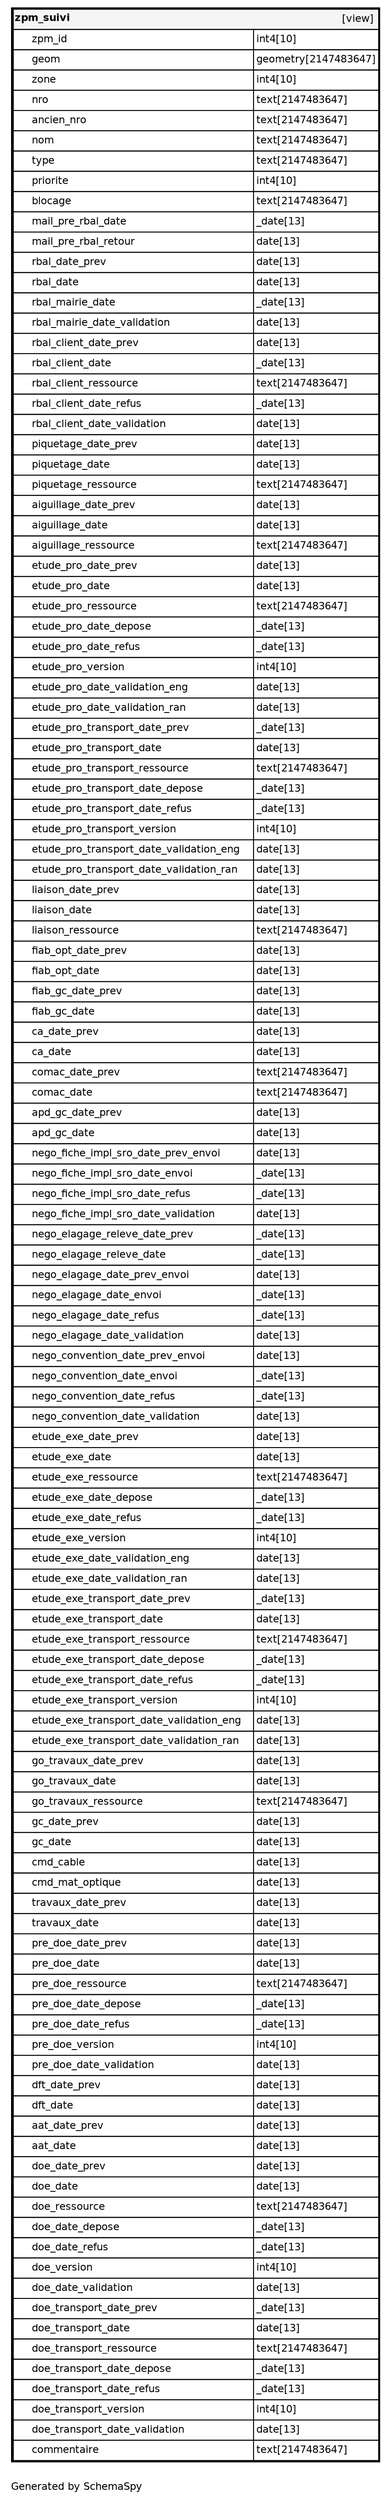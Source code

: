 digraph "oneDegreeRelationshipsDiagram" {
  graph [    rankdir="RL"    bgcolor="#ffffff"    label="\nGenerated by SchemaSpy"    labeljust="l"    nodesep="0.18"    ranksep="0.46"    fontname="Helvetica"    fontsize="11"    ration="compress"  ];  node [    fontname="Helvetica"    fontsize="11"    shape="plaintext"  ];  edge [    arrowsize="0.8"  ];
  "zpm_suivi" [
   label=<
    <TABLE BORDER="2" CELLBORDER="1" CELLSPACING="0" BGCOLOR="#ffffff">
      <TR><TD COLSPAN="4"  BGCOLOR="#f5f5f5"><TABLE BORDER="0" CELLSPACING="0"><TR><TD ALIGN="LEFT" FIXEDSIZE="TRUE" WIDTH="58" HEIGHT="16"><B>zpm_suivi</B></TD><TD ALIGN="RIGHT">[view]</TD></TR></TABLE></TD></TR>
      <TR><TD PORT="zpm_id" COLSPAN="2" ALIGN="LEFT"><TABLE BORDER="0" CELLSPACING="0" ALIGN="LEFT"><TR ALIGN="LEFT"><TD ALIGN="LEFT" FIXEDSIZE="TRUE" WIDTH="15" HEIGHT="16"></TD><TD ALIGN="LEFT" FIXEDSIZE="TRUE" WIDTH="240" HEIGHT="16">zpm_id</TD></TR></TABLE></TD><TD PORT="zpm_id.type" ALIGN="LEFT">int4[10]</TD></TR>
      <TR><TD PORT="geom" COLSPAN="2" ALIGN="LEFT"><TABLE BORDER="0" CELLSPACING="0" ALIGN="LEFT"><TR ALIGN="LEFT"><TD ALIGN="LEFT" FIXEDSIZE="TRUE" WIDTH="15" HEIGHT="16"></TD><TD ALIGN="LEFT" FIXEDSIZE="TRUE" WIDTH="240" HEIGHT="16">geom</TD></TR></TABLE></TD><TD PORT="geom.type" ALIGN="LEFT">geometry[2147483647]</TD></TR>
      <TR><TD PORT="zone" COLSPAN="2" ALIGN="LEFT"><TABLE BORDER="0" CELLSPACING="0" ALIGN="LEFT"><TR ALIGN="LEFT"><TD ALIGN="LEFT" FIXEDSIZE="TRUE" WIDTH="15" HEIGHT="16"></TD><TD ALIGN="LEFT" FIXEDSIZE="TRUE" WIDTH="240" HEIGHT="16">zone</TD></TR></TABLE></TD><TD PORT="zone.type" ALIGN="LEFT">int4[10]</TD></TR>
      <TR><TD PORT="nro" COLSPAN="2" ALIGN="LEFT"><TABLE BORDER="0" CELLSPACING="0" ALIGN="LEFT"><TR ALIGN="LEFT"><TD ALIGN="LEFT" FIXEDSIZE="TRUE" WIDTH="15" HEIGHT="16"></TD><TD ALIGN="LEFT" FIXEDSIZE="TRUE" WIDTH="240" HEIGHT="16">nro</TD></TR></TABLE></TD><TD PORT="nro.type" ALIGN="LEFT">text[2147483647]</TD></TR>
      <TR><TD PORT="ancien_nro" COLSPAN="2" ALIGN="LEFT"><TABLE BORDER="0" CELLSPACING="0" ALIGN="LEFT"><TR ALIGN="LEFT"><TD ALIGN="LEFT" FIXEDSIZE="TRUE" WIDTH="15" HEIGHT="16"></TD><TD ALIGN="LEFT" FIXEDSIZE="TRUE" WIDTH="240" HEIGHT="16">ancien_nro</TD></TR></TABLE></TD><TD PORT="ancien_nro.type" ALIGN="LEFT">text[2147483647]</TD></TR>
      <TR><TD PORT="nom" COLSPAN="2" ALIGN="LEFT"><TABLE BORDER="0" CELLSPACING="0" ALIGN="LEFT"><TR ALIGN="LEFT"><TD ALIGN="LEFT" FIXEDSIZE="TRUE" WIDTH="15" HEIGHT="16"></TD><TD ALIGN="LEFT" FIXEDSIZE="TRUE" WIDTH="240" HEIGHT="16">nom</TD></TR></TABLE></TD><TD PORT="nom.type" ALIGN="LEFT">text[2147483647]</TD></TR>
      <TR><TD PORT="type" COLSPAN="2" ALIGN="LEFT"><TABLE BORDER="0" CELLSPACING="0" ALIGN="LEFT"><TR ALIGN="LEFT"><TD ALIGN="LEFT" FIXEDSIZE="TRUE" WIDTH="15" HEIGHT="16"></TD><TD ALIGN="LEFT" FIXEDSIZE="TRUE" WIDTH="240" HEIGHT="16">type</TD></TR></TABLE></TD><TD PORT="type.type" ALIGN="LEFT">text[2147483647]</TD></TR>
      <TR><TD PORT="priorite" COLSPAN="2" ALIGN="LEFT"><TABLE BORDER="0" CELLSPACING="0" ALIGN="LEFT"><TR ALIGN="LEFT"><TD ALIGN="LEFT" FIXEDSIZE="TRUE" WIDTH="15" HEIGHT="16"></TD><TD ALIGN="LEFT" FIXEDSIZE="TRUE" WIDTH="240" HEIGHT="16">priorite</TD></TR></TABLE></TD><TD PORT="priorite.type" ALIGN="LEFT">int4[10]</TD></TR>
      <TR><TD PORT="blocage" COLSPAN="2" ALIGN="LEFT"><TABLE BORDER="0" CELLSPACING="0" ALIGN="LEFT"><TR ALIGN="LEFT"><TD ALIGN="LEFT" FIXEDSIZE="TRUE" WIDTH="15" HEIGHT="16"></TD><TD ALIGN="LEFT" FIXEDSIZE="TRUE" WIDTH="240" HEIGHT="16">blocage</TD></TR></TABLE></TD><TD PORT="blocage.type" ALIGN="LEFT">text[2147483647]</TD></TR>
      <TR><TD PORT="mail_pre_rbal_date" COLSPAN="2" ALIGN="LEFT"><TABLE BORDER="0" CELLSPACING="0" ALIGN="LEFT"><TR ALIGN="LEFT"><TD ALIGN="LEFT" FIXEDSIZE="TRUE" WIDTH="15" HEIGHT="16"></TD><TD ALIGN="LEFT" FIXEDSIZE="TRUE" WIDTH="240" HEIGHT="16">mail_pre_rbal_date</TD></TR></TABLE></TD><TD PORT="mail_pre_rbal_date.type" ALIGN="LEFT">_date[13]</TD></TR>
      <TR><TD PORT="mail_pre_rbal_retour" COLSPAN="2" ALIGN="LEFT"><TABLE BORDER="0" CELLSPACING="0" ALIGN="LEFT"><TR ALIGN="LEFT"><TD ALIGN="LEFT" FIXEDSIZE="TRUE" WIDTH="15" HEIGHT="16"></TD><TD ALIGN="LEFT" FIXEDSIZE="TRUE" WIDTH="240" HEIGHT="16">mail_pre_rbal_retour</TD></TR></TABLE></TD><TD PORT="mail_pre_rbal_retour.type" ALIGN="LEFT">date[13]</TD></TR>
      <TR><TD PORT="rbal_date_prev" COLSPAN="2" ALIGN="LEFT"><TABLE BORDER="0" CELLSPACING="0" ALIGN="LEFT"><TR ALIGN="LEFT"><TD ALIGN="LEFT" FIXEDSIZE="TRUE" WIDTH="15" HEIGHT="16"></TD><TD ALIGN="LEFT" FIXEDSIZE="TRUE" WIDTH="240" HEIGHT="16">rbal_date_prev</TD></TR></TABLE></TD><TD PORT="rbal_date_prev.type" ALIGN="LEFT">date[13]</TD></TR>
      <TR><TD PORT="rbal_date" COLSPAN="2" ALIGN="LEFT"><TABLE BORDER="0" CELLSPACING="0" ALIGN="LEFT"><TR ALIGN="LEFT"><TD ALIGN="LEFT" FIXEDSIZE="TRUE" WIDTH="15" HEIGHT="16"></TD><TD ALIGN="LEFT" FIXEDSIZE="TRUE" WIDTH="240" HEIGHT="16">rbal_date</TD></TR></TABLE></TD><TD PORT="rbal_date.type" ALIGN="LEFT">date[13]</TD></TR>
      <TR><TD PORT="rbal_mairie_date" COLSPAN="2" ALIGN="LEFT"><TABLE BORDER="0" CELLSPACING="0" ALIGN="LEFT"><TR ALIGN="LEFT"><TD ALIGN="LEFT" FIXEDSIZE="TRUE" WIDTH="15" HEIGHT="16"></TD><TD ALIGN="LEFT" FIXEDSIZE="TRUE" WIDTH="240" HEIGHT="16">rbal_mairie_date</TD></TR></TABLE></TD><TD PORT="rbal_mairie_date.type" ALIGN="LEFT">_date[13]</TD></TR>
      <TR><TD PORT="rbal_mairie_date_validation" COLSPAN="2" ALIGN="LEFT"><TABLE BORDER="0" CELLSPACING="0" ALIGN="LEFT"><TR ALIGN="LEFT"><TD ALIGN="LEFT" FIXEDSIZE="TRUE" WIDTH="15" HEIGHT="16"></TD><TD ALIGN="LEFT" FIXEDSIZE="TRUE" WIDTH="240" HEIGHT="16">rbal_mairie_date_validation</TD></TR></TABLE></TD><TD PORT="rbal_mairie_date_validation.type" ALIGN="LEFT">date[13]</TD></TR>
      <TR><TD PORT="rbal_client_date_prev" COLSPAN="2" ALIGN="LEFT"><TABLE BORDER="0" CELLSPACING="0" ALIGN="LEFT"><TR ALIGN="LEFT"><TD ALIGN="LEFT" FIXEDSIZE="TRUE" WIDTH="15" HEIGHT="16"></TD><TD ALIGN="LEFT" FIXEDSIZE="TRUE" WIDTH="240" HEIGHT="16">rbal_client_date_prev</TD></TR></TABLE></TD><TD PORT="rbal_client_date_prev.type" ALIGN="LEFT">date[13]</TD></TR>
      <TR><TD PORT="rbal_client_date" COLSPAN="2" ALIGN="LEFT"><TABLE BORDER="0" CELLSPACING="0" ALIGN="LEFT"><TR ALIGN="LEFT"><TD ALIGN="LEFT" FIXEDSIZE="TRUE" WIDTH="15" HEIGHT="16"></TD><TD ALIGN="LEFT" FIXEDSIZE="TRUE" WIDTH="240" HEIGHT="16">rbal_client_date</TD></TR></TABLE></TD><TD PORT="rbal_client_date.type" ALIGN="LEFT">_date[13]</TD></TR>
      <TR><TD PORT="rbal_client_ressource" COLSPAN="2" ALIGN="LEFT"><TABLE BORDER="0" CELLSPACING="0" ALIGN="LEFT"><TR ALIGN="LEFT"><TD ALIGN="LEFT" FIXEDSIZE="TRUE" WIDTH="15" HEIGHT="16"></TD><TD ALIGN="LEFT" FIXEDSIZE="TRUE" WIDTH="240" HEIGHT="16">rbal_client_ressource</TD></TR></TABLE></TD><TD PORT="rbal_client_ressource.type" ALIGN="LEFT">text[2147483647]</TD></TR>
      <TR><TD PORT="rbal_client_date_refus" COLSPAN="2" ALIGN="LEFT"><TABLE BORDER="0" CELLSPACING="0" ALIGN="LEFT"><TR ALIGN="LEFT"><TD ALIGN="LEFT" FIXEDSIZE="TRUE" WIDTH="15" HEIGHT="16"></TD><TD ALIGN="LEFT" FIXEDSIZE="TRUE" WIDTH="240" HEIGHT="16">rbal_client_date_refus</TD></TR></TABLE></TD><TD PORT="rbal_client_date_refus.type" ALIGN="LEFT">_date[13]</TD></TR>
      <TR><TD PORT="rbal_client_date_validation" COLSPAN="2" ALIGN="LEFT"><TABLE BORDER="0" CELLSPACING="0" ALIGN="LEFT"><TR ALIGN="LEFT"><TD ALIGN="LEFT" FIXEDSIZE="TRUE" WIDTH="15" HEIGHT="16"></TD><TD ALIGN="LEFT" FIXEDSIZE="TRUE" WIDTH="240" HEIGHT="16">rbal_client_date_validation</TD></TR></TABLE></TD><TD PORT="rbal_client_date_validation.type" ALIGN="LEFT">date[13]</TD></TR>
      <TR><TD PORT="piquetage_date_prev" COLSPAN="2" ALIGN="LEFT"><TABLE BORDER="0" CELLSPACING="0" ALIGN="LEFT"><TR ALIGN="LEFT"><TD ALIGN="LEFT" FIXEDSIZE="TRUE" WIDTH="15" HEIGHT="16"></TD><TD ALIGN="LEFT" FIXEDSIZE="TRUE" WIDTH="240" HEIGHT="16">piquetage_date_prev</TD></TR></TABLE></TD><TD PORT="piquetage_date_prev.type" ALIGN="LEFT">date[13]</TD></TR>
      <TR><TD PORT="piquetage_date" COLSPAN="2" ALIGN="LEFT"><TABLE BORDER="0" CELLSPACING="0" ALIGN="LEFT"><TR ALIGN="LEFT"><TD ALIGN="LEFT" FIXEDSIZE="TRUE" WIDTH="15" HEIGHT="16"></TD><TD ALIGN="LEFT" FIXEDSIZE="TRUE" WIDTH="240" HEIGHT="16">piquetage_date</TD></TR></TABLE></TD><TD PORT="piquetage_date.type" ALIGN="LEFT">date[13]</TD></TR>
      <TR><TD PORT="piquetage_ressource" COLSPAN="2" ALIGN="LEFT"><TABLE BORDER="0" CELLSPACING="0" ALIGN="LEFT"><TR ALIGN="LEFT"><TD ALIGN="LEFT" FIXEDSIZE="TRUE" WIDTH="15" HEIGHT="16"></TD><TD ALIGN="LEFT" FIXEDSIZE="TRUE" WIDTH="240" HEIGHT="16">piquetage_ressource</TD></TR></TABLE></TD><TD PORT="piquetage_ressource.type" ALIGN="LEFT">text[2147483647]</TD></TR>
      <TR><TD PORT="aiguillage_date_prev" COLSPAN="2" ALIGN="LEFT"><TABLE BORDER="0" CELLSPACING="0" ALIGN="LEFT"><TR ALIGN="LEFT"><TD ALIGN="LEFT" FIXEDSIZE="TRUE" WIDTH="15" HEIGHT="16"></TD><TD ALIGN="LEFT" FIXEDSIZE="TRUE" WIDTH="240" HEIGHT="16">aiguillage_date_prev</TD></TR></TABLE></TD><TD PORT="aiguillage_date_prev.type" ALIGN="LEFT">date[13]</TD></TR>
      <TR><TD PORT="aiguillage_date" COLSPAN="2" ALIGN="LEFT"><TABLE BORDER="0" CELLSPACING="0" ALIGN="LEFT"><TR ALIGN="LEFT"><TD ALIGN="LEFT" FIXEDSIZE="TRUE" WIDTH="15" HEIGHT="16"></TD><TD ALIGN="LEFT" FIXEDSIZE="TRUE" WIDTH="240" HEIGHT="16">aiguillage_date</TD></TR></TABLE></TD><TD PORT="aiguillage_date.type" ALIGN="LEFT">date[13]</TD></TR>
      <TR><TD PORT="aiguillage_ressource" COLSPAN="2" ALIGN="LEFT"><TABLE BORDER="0" CELLSPACING="0" ALIGN="LEFT"><TR ALIGN="LEFT"><TD ALIGN="LEFT" FIXEDSIZE="TRUE" WIDTH="15" HEIGHT="16"></TD><TD ALIGN="LEFT" FIXEDSIZE="TRUE" WIDTH="240" HEIGHT="16">aiguillage_ressource</TD></TR></TABLE></TD><TD PORT="aiguillage_ressource.type" ALIGN="LEFT">text[2147483647]</TD></TR>
      <TR><TD PORT="etude_pro_date_prev" COLSPAN="2" ALIGN="LEFT"><TABLE BORDER="0" CELLSPACING="0" ALIGN="LEFT"><TR ALIGN="LEFT"><TD ALIGN="LEFT" FIXEDSIZE="TRUE" WIDTH="15" HEIGHT="16"></TD><TD ALIGN="LEFT" FIXEDSIZE="TRUE" WIDTH="240" HEIGHT="16">etude_pro_date_prev</TD></TR></TABLE></TD><TD PORT="etude_pro_date_prev.type" ALIGN="LEFT">date[13]</TD></TR>
      <TR><TD PORT="etude_pro_date" COLSPAN="2" ALIGN="LEFT"><TABLE BORDER="0" CELLSPACING="0" ALIGN="LEFT"><TR ALIGN="LEFT"><TD ALIGN="LEFT" FIXEDSIZE="TRUE" WIDTH="15" HEIGHT="16"></TD><TD ALIGN="LEFT" FIXEDSIZE="TRUE" WIDTH="240" HEIGHT="16">etude_pro_date</TD></TR></TABLE></TD><TD PORT="etude_pro_date.type" ALIGN="LEFT">date[13]</TD></TR>
      <TR><TD PORT="etude_pro_ressource" COLSPAN="2" ALIGN="LEFT"><TABLE BORDER="0" CELLSPACING="0" ALIGN="LEFT"><TR ALIGN="LEFT"><TD ALIGN="LEFT" FIXEDSIZE="TRUE" WIDTH="15" HEIGHT="16"></TD><TD ALIGN="LEFT" FIXEDSIZE="TRUE" WIDTH="240" HEIGHT="16">etude_pro_ressource</TD></TR></TABLE></TD><TD PORT="etude_pro_ressource.type" ALIGN="LEFT">text[2147483647]</TD></TR>
      <TR><TD PORT="etude_pro_date_depose" COLSPAN="2" ALIGN="LEFT"><TABLE BORDER="0" CELLSPACING="0" ALIGN="LEFT"><TR ALIGN="LEFT"><TD ALIGN="LEFT" FIXEDSIZE="TRUE" WIDTH="15" HEIGHT="16"></TD><TD ALIGN="LEFT" FIXEDSIZE="TRUE" WIDTH="240" HEIGHT="16">etude_pro_date_depose</TD></TR></TABLE></TD><TD PORT="etude_pro_date_depose.type" ALIGN="LEFT">_date[13]</TD></TR>
      <TR><TD PORT="etude_pro_date_refus" COLSPAN="2" ALIGN="LEFT"><TABLE BORDER="0" CELLSPACING="0" ALIGN="LEFT"><TR ALIGN="LEFT"><TD ALIGN="LEFT" FIXEDSIZE="TRUE" WIDTH="15" HEIGHT="16"></TD><TD ALIGN="LEFT" FIXEDSIZE="TRUE" WIDTH="240" HEIGHT="16">etude_pro_date_refus</TD></TR></TABLE></TD><TD PORT="etude_pro_date_refus.type" ALIGN="LEFT">_date[13]</TD></TR>
      <TR><TD PORT="etude_pro_version" COLSPAN="2" ALIGN="LEFT"><TABLE BORDER="0" CELLSPACING="0" ALIGN="LEFT"><TR ALIGN="LEFT"><TD ALIGN="LEFT" FIXEDSIZE="TRUE" WIDTH="15" HEIGHT="16"></TD><TD ALIGN="LEFT" FIXEDSIZE="TRUE" WIDTH="240" HEIGHT="16">etude_pro_version</TD></TR></TABLE></TD><TD PORT="etude_pro_version.type" ALIGN="LEFT">int4[10]</TD></TR>
      <TR><TD PORT="etude_pro_date_validation_eng" COLSPAN="2" ALIGN="LEFT"><TABLE BORDER="0" CELLSPACING="0" ALIGN="LEFT"><TR ALIGN="LEFT"><TD ALIGN="LEFT" FIXEDSIZE="TRUE" WIDTH="15" HEIGHT="16"></TD><TD ALIGN="LEFT" FIXEDSIZE="TRUE" WIDTH="240" HEIGHT="16">etude_pro_date_validation_eng</TD></TR></TABLE></TD><TD PORT="etude_pro_date_validation_eng.type" ALIGN="LEFT">date[13]</TD></TR>
      <TR><TD PORT="etude_pro_date_validation_ran" COLSPAN="2" ALIGN="LEFT"><TABLE BORDER="0" CELLSPACING="0" ALIGN="LEFT"><TR ALIGN="LEFT"><TD ALIGN="LEFT" FIXEDSIZE="TRUE" WIDTH="15" HEIGHT="16"></TD><TD ALIGN="LEFT" FIXEDSIZE="TRUE" WIDTH="240" HEIGHT="16">etude_pro_date_validation_ran</TD></TR></TABLE></TD><TD PORT="etude_pro_date_validation_ran.type" ALIGN="LEFT">date[13]</TD></TR>
      <TR><TD PORT="etude_pro_transport_date_prev" COLSPAN="2" ALIGN="LEFT"><TABLE BORDER="0" CELLSPACING="0" ALIGN="LEFT"><TR ALIGN="LEFT"><TD ALIGN="LEFT" FIXEDSIZE="TRUE" WIDTH="15" HEIGHT="16"></TD><TD ALIGN="LEFT" FIXEDSIZE="TRUE" WIDTH="240" HEIGHT="16">etude_pro_transport_date_prev</TD></TR></TABLE></TD><TD PORT="etude_pro_transport_date_prev.type" ALIGN="LEFT">_date[13]</TD></TR>
      <TR><TD PORT="etude_pro_transport_date" COLSPAN="2" ALIGN="LEFT"><TABLE BORDER="0" CELLSPACING="0" ALIGN="LEFT"><TR ALIGN="LEFT"><TD ALIGN="LEFT" FIXEDSIZE="TRUE" WIDTH="15" HEIGHT="16"></TD><TD ALIGN="LEFT" FIXEDSIZE="TRUE" WIDTH="240" HEIGHT="16">etude_pro_transport_date</TD></TR></TABLE></TD><TD PORT="etude_pro_transport_date.type" ALIGN="LEFT">date[13]</TD></TR>
      <TR><TD PORT="etude_pro_transport_ressource" COLSPAN="2" ALIGN="LEFT"><TABLE BORDER="0" CELLSPACING="0" ALIGN="LEFT"><TR ALIGN="LEFT"><TD ALIGN="LEFT" FIXEDSIZE="TRUE" WIDTH="15" HEIGHT="16"></TD><TD ALIGN="LEFT" FIXEDSIZE="TRUE" WIDTH="240" HEIGHT="16">etude_pro_transport_ressource</TD></TR></TABLE></TD><TD PORT="etude_pro_transport_ressource.type" ALIGN="LEFT">text[2147483647]</TD></TR>
      <TR><TD PORT="etude_pro_transport_date_depose" COLSPAN="2" ALIGN="LEFT"><TABLE BORDER="0" CELLSPACING="0" ALIGN="LEFT"><TR ALIGN="LEFT"><TD ALIGN="LEFT" FIXEDSIZE="TRUE" WIDTH="15" HEIGHT="16"></TD><TD ALIGN="LEFT" FIXEDSIZE="TRUE" WIDTH="240" HEIGHT="16">etude_pro_transport_date_depose</TD></TR></TABLE></TD><TD PORT="etude_pro_transport_date_depose.type" ALIGN="LEFT">_date[13]</TD></TR>
      <TR><TD PORT="etude_pro_transport_date_refus" COLSPAN="2" ALIGN="LEFT"><TABLE BORDER="0" CELLSPACING="0" ALIGN="LEFT"><TR ALIGN="LEFT"><TD ALIGN="LEFT" FIXEDSIZE="TRUE" WIDTH="15" HEIGHT="16"></TD><TD ALIGN="LEFT" FIXEDSIZE="TRUE" WIDTH="240" HEIGHT="16">etude_pro_transport_date_refus</TD></TR></TABLE></TD><TD PORT="etude_pro_transport_date_refus.type" ALIGN="LEFT">_date[13]</TD></TR>
      <TR><TD PORT="etude_pro_transport_version" COLSPAN="2" ALIGN="LEFT"><TABLE BORDER="0" CELLSPACING="0" ALIGN="LEFT"><TR ALIGN="LEFT"><TD ALIGN="LEFT" FIXEDSIZE="TRUE" WIDTH="15" HEIGHT="16"></TD><TD ALIGN="LEFT" FIXEDSIZE="TRUE" WIDTH="240" HEIGHT="16">etude_pro_transport_version</TD></TR></TABLE></TD><TD PORT="etude_pro_transport_version.type" ALIGN="LEFT">int4[10]</TD></TR>
      <TR><TD PORT="etude_pro_transport_date_validation_eng" COLSPAN="2" ALIGN="LEFT"><TABLE BORDER="0" CELLSPACING="0" ALIGN="LEFT"><TR ALIGN="LEFT"><TD ALIGN="LEFT" FIXEDSIZE="TRUE" WIDTH="15" HEIGHT="16"></TD><TD ALIGN="LEFT" FIXEDSIZE="TRUE" WIDTH="240" HEIGHT="16">etude_pro_transport_date_validation_eng</TD></TR></TABLE></TD><TD PORT="etude_pro_transport_date_validation_eng.type" ALIGN="LEFT">date[13]</TD></TR>
      <TR><TD PORT="etude_pro_transport_date_validation_ran" COLSPAN="2" ALIGN="LEFT"><TABLE BORDER="0" CELLSPACING="0" ALIGN="LEFT"><TR ALIGN="LEFT"><TD ALIGN="LEFT" FIXEDSIZE="TRUE" WIDTH="15" HEIGHT="16"></TD><TD ALIGN="LEFT" FIXEDSIZE="TRUE" WIDTH="240" HEIGHT="16">etude_pro_transport_date_validation_ran</TD></TR></TABLE></TD><TD PORT="etude_pro_transport_date_validation_ran.type" ALIGN="LEFT">date[13]</TD></TR>
      <TR><TD PORT="liaison_date_prev" COLSPAN="2" ALIGN="LEFT"><TABLE BORDER="0" CELLSPACING="0" ALIGN="LEFT"><TR ALIGN="LEFT"><TD ALIGN="LEFT" FIXEDSIZE="TRUE" WIDTH="15" HEIGHT="16"></TD><TD ALIGN="LEFT" FIXEDSIZE="TRUE" WIDTH="240" HEIGHT="16">liaison_date_prev</TD></TR></TABLE></TD><TD PORT="liaison_date_prev.type" ALIGN="LEFT">date[13]</TD></TR>
      <TR><TD PORT="liaison_date" COLSPAN="2" ALIGN="LEFT"><TABLE BORDER="0" CELLSPACING="0" ALIGN="LEFT"><TR ALIGN="LEFT"><TD ALIGN="LEFT" FIXEDSIZE="TRUE" WIDTH="15" HEIGHT="16"></TD><TD ALIGN="LEFT" FIXEDSIZE="TRUE" WIDTH="240" HEIGHT="16">liaison_date</TD></TR></TABLE></TD><TD PORT="liaison_date.type" ALIGN="LEFT">date[13]</TD></TR>
      <TR><TD PORT="liaison_ressource" COLSPAN="2" ALIGN="LEFT"><TABLE BORDER="0" CELLSPACING="0" ALIGN="LEFT"><TR ALIGN="LEFT"><TD ALIGN="LEFT" FIXEDSIZE="TRUE" WIDTH="15" HEIGHT="16"></TD><TD ALIGN="LEFT" FIXEDSIZE="TRUE" WIDTH="240" HEIGHT="16">liaison_ressource</TD></TR></TABLE></TD><TD PORT="liaison_ressource.type" ALIGN="LEFT">text[2147483647]</TD></TR>
      <TR><TD PORT="fiab_opt_date_prev" COLSPAN="2" ALIGN="LEFT"><TABLE BORDER="0" CELLSPACING="0" ALIGN="LEFT"><TR ALIGN="LEFT"><TD ALIGN="LEFT" FIXEDSIZE="TRUE" WIDTH="15" HEIGHT="16"></TD><TD ALIGN="LEFT" FIXEDSIZE="TRUE" WIDTH="240" HEIGHT="16">fiab_opt_date_prev</TD></TR></TABLE></TD><TD PORT="fiab_opt_date_prev.type" ALIGN="LEFT">date[13]</TD></TR>
      <TR><TD PORT="fiab_opt_date" COLSPAN="2" ALIGN="LEFT"><TABLE BORDER="0" CELLSPACING="0" ALIGN="LEFT"><TR ALIGN="LEFT"><TD ALIGN="LEFT" FIXEDSIZE="TRUE" WIDTH="15" HEIGHT="16"></TD><TD ALIGN="LEFT" FIXEDSIZE="TRUE" WIDTH="240" HEIGHT="16">fiab_opt_date</TD></TR></TABLE></TD><TD PORT="fiab_opt_date.type" ALIGN="LEFT">date[13]</TD></TR>
      <TR><TD PORT="fiab_gc_date_prev" COLSPAN="2" ALIGN="LEFT"><TABLE BORDER="0" CELLSPACING="0" ALIGN="LEFT"><TR ALIGN="LEFT"><TD ALIGN="LEFT" FIXEDSIZE="TRUE" WIDTH="15" HEIGHT="16"></TD><TD ALIGN="LEFT" FIXEDSIZE="TRUE" WIDTH="240" HEIGHT="16">fiab_gc_date_prev</TD></TR></TABLE></TD><TD PORT="fiab_gc_date_prev.type" ALIGN="LEFT">date[13]</TD></TR>
      <TR><TD PORT="fiab_gc_date" COLSPAN="2" ALIGN="LEFT"><TABLE BORDER="0" CELLSPACING="0" ALIGN="LEFT"><TR ALIGN="LEFT"><TD ALIGN="LEFT" FIXEDSIZE="TRUE" WIDTH="15" HEIGHT="16"></TD><TD ALIGN="LEFT" FIXEDSIZE="TRUE" WIDTH="240" HEIGHT="16">fiab_gc_date</TD></TR></TABLE></TD><TD PORT="fiab_gc_date.type" ALIGN="LEFT">date[13]</TD></TR>
      <TR><TD PORT="ca_date_prev" COLSPAN="2" ALIGN="LEFT"><TABLE BORDER="0" CELLSPACING="0" ALIGN="LEFT"><TR ALIGN="LEFT"><TD ALIGN="LEFT" FIXEDSIZE="TRUE" WIDTH="15" HEIGHT="16"></TD><TD ALIGN="LEFT" FIXEDSIZE="TRUE" WIDTH="240" HEIGHT="16">ca_date_prev</TD></TR></TABLE></TD><TD PORT="ca_date_prev.type" ALIGN="LEFT">date[13]</TD></TR>
      <TR><TD PORT="ca_date" COLSPAN="2" ALIGN="LEFT"><TABLE BORDER="0" CELLSPACING="0" ALIGN="LEFT"><TR ALIGN="LEFT"><TD ALIGN="LEFT" FIXEDSIZE="TRUE" WIDTH="15" HEIGHT="16"></TD><TD ALIGN="LEFT" FIXEDSIZE="TRUE" WIDTH="240" HEIGHT="16">ca_date</TD></TR></TABLE></TD><TD PORT="ca_date.type" ALIGN="LEFT">date[13]</TD></TR>
      <TR><TD PORT="comac_date_prev" COLSPAN="2" ALIGN="LEFT"><TABLE BORDER="0" CELLSPACING="0" ALIGN="LEFT"><TR ALIGN="LEFT"><TD ALIGN="LEFT" FIXEDSIZE="TRUE" WIDTH="15" HEIGHT="16"></TD><TD ALIGN="LEFT" FIXEDSIZE="TRUE" WIDTH="240" HEIGHT="16">comac_date_prev</TD></TR></TABLE></TD><TD PORT="comac_date_prev.type" ALIGN="LEFT">text[2147483647]</TD></TR>
      <TR><TD PORT="comac_date" COLSPAN="2" ALIGN="LEFT"><TABLE BORDER="0" CELLSPACING="0" ALIGN="LEFT"><TR ALIGN="LEFT"><TD ALIGN="LEFT" FIXEDSIZE="TRUE" WIDTH="15" HEIGHT="16"></TD><TD ALIGN="LEFT" FIXEDSIZE="TRUE" WIDTH="240" HEIGHT="16">comac_date</TD></TR></TABLE></TD><TD PORT="comac_date.type" ALIGN="LEFT">text[2147483647]</TD></TR>
      <TR><TD PORT="apd_gc_date_prev" COLSPAN="2" ALIGN="LEFT"><TABLE BORDER="0" CELLSPACING="0" ALIGN="LEFT"><TR ALIGN="LEFT"><TD ALIGN="LEFT" FIXEDSIZE="TRUE" WIDTH="15" HEIGHT="16"></TD><TD ALIGN="LEFT" FIXEDSIZE="TRUE" WIDTH="240" HEIGHT="16">apd_gc_date_prev</TD></TR></TABLE></TD><TD PORT="apd_gc_date_prev.type" ALIGN="LEFT">date[13]</TD></TR>
      <TR><TD PORT="apd_gc_date" COLSPAN="2" ALIGN="LEFT"><TABLE BORDER="0" CELLSPACING="0" ALIGN="LEFT"><TR ALIGN="LEFT"><TD ALIGN="LEFT" FIXEDSIZE="TRUE" WIDTH="15" HEIGHT="16"></TD><TD ALIGN="LEFT" FIXEDSIZE="TRUE" WIDTH="240" HEIGHT="16">apd_gc_date</TD></TR></TABLE></TD><TD PORT="apd_gc_date.type" ALIGN="LEFT">date[13]</TD></TR>
      <TR><TD PORT="nego_fiche_impl_sro_date_prev_envoi" COLSPAN="2" ALIGN="LEFT"><TABLE BORDER="0" CELLSPACING="0" ALIGN="LEFT"><TR ALIGN="LEFT"><TD ALIGN="LEFT" FIXEDSIZE="TRUE" WIDTH="15" HEIGHT="16"></TD><TD ALIGN="LEFT" FIXEDSIZE="TRUE" WIDTH="240" HEIGHT="16">nego_fiche_impl_sro_date_prev_envoi</TD></TR></TABLE></TD><TD PORT="nego_fiche_impl_sro_date_prev_envoi.type" ALIGN="LEFT">date[13]</TD></TR>
      <TR><TD PORT="nego_fiche_impl_sro_date_envoi" COLSPAN="2" ALIGN="LEFT"><TABLE BORDER="0" CELLSPACING="0" ALIGN="LEFT"><TR ALIGN="LEFT"><TD ALIGN="LEFT" FIXEDSIZE="TRUE" WIDTH="15" HEIGHT="16"></TD><TD ALIGN="LEFT" FIXEDSIZE="TRUE" WIDTH="240" HEIGHT="16">nego_fiche_impl_sro_date_envoi</TD></TR></TABLE></TD><TD PORT="nego_fiche_impl_sro_date_envoi.type" ALIGN="LEFT">_date[13]</TD></TR>
      <TR><TD PORT="nego_fiche_impl_sro_date_refus" COLSPAN="2" ALIGN="LEFT"><TABLE BORDER="0" CELLSPACING="0" ALIGN="LEFT"><TR ALIGN="LEFT"><TD ALIGN="LEFT" FIXEDSIZE="TRUE" WIDTH="15" HEIGHT="16"></TD><TD ALIGN="LEFT" FIXEDSIZE="TRUE" WIDTH="240" HEIGHT="16">nego_fiche_impl_sro_date_refus</TD></TR></TABLE></TD><TD PORT="nego_fiche_impl_sro_date_refus.type" ALIGN="LEFT">_date[13]</TD></TR>
      <TR><TD PORT="nego_fiche_impl_sro_date_validation" COLSPAN="2" ALIGN="LEFT"><TABLE BORDER="0" CELLSPACING="0" ALIGN="LEFT"><TR ALIGN="LEFT"><TD ALIGN="LEFT" FIXEDSIZE="TRUE" WIDTH="15" HEIGHT="16"></TD><TD ALIGN="LEFT" FIXEDSIZE="TRUE" WIDTH="240" HEIGHT="16">nego_fiche_impl_sro_date_validation</TD></TR></TABLE></TD><TD PORT="nego_fiche_impl_sro_date_validation.type" ALIGN="LEFT">date[13]</TD></TR>
      <TR><TD PORT="nego_elagage_releve_date_prev" COLSPAN="2" ALIGN="LEFT"><TABLE BORDER="0" CELLSPACING="0" ALIGN="LEFT"><TR ALIGN="LEFT"><TD ALIGN="LEFT" FIXEDSIZE="TRUE" WIDTH="15" HEIGHT="16"></TD><TD ALIGN="LEFT" FIXEDSIZE="TRUE" WIDTH="240" HEIGHT="16">nego_elagage_releve_date_prev</TD></TR></TABLE></TD><TD PORT="nego_elagage_releve_date_prev.type" ALIGN="LEFT">_date[13]</TD></TR>
      <TR><TD PORT="nego_elagage_releve_date" COLSPAN="2" ALIGN="LEFT"><TABLE BORDER="0" CELLSPACING="0" ALIGN="LEFT"><TR ALIGN="LEFT"><TD ALIGN="LEFT" FIXEDSIZE="TRUE" WIDTH="15" HEIGHT="16"></TD><TD ALIGN="LEFT" FIXEDSIZE="TRUE" WIDTH="240" HEIGHT="16">nego_elagage_releve_date</TD></TR></TABLE></TD><TD PORT="nego_elagage_releve_date.type" ALIGN="LEFT">_date[13]</TD></TR>
      <TR><TD PORT="nego_elagage_date_prev_envoi" COLSPAN="2" ALIGN="LEFT"><TABLE BORDER="0" CELLSPACING="0" ALIGN="LEFT"><TR ALIGN="LEFT"><TD ALIGN="LEFT" FIXEDSIZE="TRUE" WIDTH="15" HEIGHT="16"></TD><TD ALIGN="LEFT" FIXEDSIZE="TRUE" WIDTH="240" HEIGHT="16">nego_elagage_date_prev_envoi</TD></TR></TABLE></TD><TD PORT="nego_elagage_date_prev_envoi.type" ALIGN="LEFT">date[13]</TD></TR>
      <TR><TD PORT="nego_elagage_date_envoi" COLSPAN="2" ALIGN="LEFT"><TABLE BORDER="0" CELLSPACING="0" ALIGN="LEFT"><TR ALIGN="LEFT"><TD ALIGN="LEFT" FIXEDSIZE="TRUE" WIDTH="15" HEIGHT="16"></TD><TD ALIGN="LEFT" FIXEDSIZE="TRUE" WIDTH="240" HEIGHT="16">nego_elagage_date_envoi</TD></TR></TABLE></TD><TD PORT="nego_elagage_date_envoi.type" ALIGN="LEFT">_date[13]</TD></TR>
      <TR><TD PORT="nego_elagage_date_refus" COLSPAN="2" ALIGN="LEFT"><TABLE BORDER="0" CELLSPACING="0" ALIGN="LEFT"><TR ALIGN="LEFT"><TD ALIGN="LEFT" FIXEDSIZE="TRUE" WIDTH="15" HEIGHT="16"></TD><TD ALIGN="LEFT" FIXEDSIZE="TRUE" WIDTH="240" HEIGHT="16">nego_elagage_date_refus</TD></TR></TABLE></TD><TD PORT="nego_elagage_date_refus.type" ALIGN="LEFT">_date[13]</TD></TR>
      <TR><TD PORT="nego_elagage_date_validation" COLSPAN="2" ALIGN="LEFT"><TABLE BORDER="0" CELLSPACING="0" ALIGN="LEFT"><TR ALIGN="LEFT"><TD ALIGN="LEFT" FIXEDSIZE="TRUE" WIDTH="15" HEIGHT="16"></TD><TD ALIGN="LEFT" FIXEDSIZE="TRUE" WIDTH="240" HEIGHT="16">nego_elagage_date_validation</TD></TR></TABLE></TD><TD PORT="nego_elagage_date_validation.type" ALIGN="LEFT">date[13]</TD></TR>
      <TR><TD PORT="nego_convention_date_prev_envoi" COLSPAN="2" ALIGN="LEFT"><TABLE BORDER="0" CELLSPACING="0" ALIGN="LEFT"><TR ALIGN="LEFT"><TD ALIGN="LEFT" FIXEDSIZE="TRUE" WIDTH="15" HEIGHT="16"></TD><TD ALIGN="LEFT" FIXEDSIZE="TRUE" WIDTH="240" HEIGHT="16">nego_convention_date_prev_envoi</TD></TR></TABLE></TD><TD PORT="nego_convention_date_prev_envoi.type" ALIGN="LEFT">date[13]</TD></TR>
      <TR><TD PORT="nego_convention_date_envoi" COLSPAN="2" ALIGN="LEFT"><TABLE BORDER="0" CELLSPACING="0" ALIGN="LEFT"><TR ALIGN="LEFT"><TD ALIGN="LEFT" FIXEDSIZE="TRUE" WIDTH="15" HEIGHT="16"></TD><TD ALIGN="LEFT" FIXEDSIZE="TRUE" WIDTH="240" HEIGHT="16">nego_convention_date_envoi</TD></TR></TABLE></TD><TD PORT="nego_convention_date_envoi.type" ALIGN="LEFT">_date[13]</TD></TR>
      <TR><TD PORT="nego_convention_date_refus" COLSPAN="2" ALIGN="LEFT"><TABLE BORDER="0" CELLSPACING="0" ALIGN="LEFT"><TR ALIGN="LEFT"><TD ALIGN="LEFT" FIXEDSIZE="TRUE" WIDTH="15" HEIGHT="16"></TD><TD ALIGN="LEFT" FIXEDSIZE="TRUE" WIDTH="240" HEIGHT="16">nego_convention_date_refus</TD></TR></TABLE></TD><TD PORT="nego_convention_date_refus.type" ALIGN="LEFT">_date[13]</TD></TR>
      <TR><TD PORT="nego_convention_date_validation" COLSPAN="2" ALIGN="LEFT"><TABLE BORDER="0" CELLSPACING="0" ALIGN="LEFT"><TR ALIGN="LEFT"><TD ALIGN="LEFT" FIXEDSIZE="TRUE" WIDTH="15" HEIGHT="16"></TD><TD ALIGN="LEFT" FIXEDSIZE="TRUE" WIDTH="240" HEIGHT="16">nego_convention_date_validation</TD></TR></TABLE></TD><TD PORT="nego_convention_date_validation.type" ALIGN="LEFT">date[13]</TD></TR>
      <TR><TD PORT="etude_exe_date_prev" COLSPAN="2" ALIGN="LEFT"><TABLE BORDER="0" CELLSPACING="0" ALIGN="LEFT"><TR ALIGN="LEFT"><TD ALIGN="LEFT" FIXEDSIZE="TRUE" WIDTH="15" HEIGHT="16"></TD><TD ALIGN="LEFT" FIXEDSIZE="TRUE" WIDTH="240" HEIGHT="16">etude_exe_date_prev</TD></TR></TABLE></TD><TD PORT="etude_exe_date_prev.type" ALIGN="LEFT">date[13]</TD></TR>
      <TR><TD PORT="etude_exe_date" COLSPAN="2" ALIGN="LEFT"><TABLE BORDER="0" CELLSPACING="0" ALIGN="LEFT"><TR ALIGN="LEFT"><TD ALIGN="LEFT" FIXEDSIZE="TRUE" WIDTH="15" HEIGHT="16"></TD><TD ALIGN="LEFT" FIXEDSIZE="TRUE" WIDTH="240" HEIGHT="16">etude_exe_date</TD></TR></TABLE></TD><TD PORT="etude_exe_date.type" ALIGN="LEFT">date[13]</TD></TR>
      <TR><TD PORT="etude_exe_ressource" COLSPAN="2" ALIGN="LEFT"><TABLE BORDER="0" CELLSPACING="0" ALIGN="LEFT"><TR ALIGN="LEFT"><TD ALIGN="LEFT" FIXEDSIZE="TRUE" WIDTH="15" HEIGHT="16"></TD><TD ALIGN="LEFT" FIXEDSIZE="TRUE" WIDTH="240" HEIGHT="16">etude_exe_ressource</TD></TR></TABLE></TD><TD PORT="etude_exe_ressource.type" ALIGN="LEFT">text[2147483647]</TD></TR>
      <TR><TD PORT="etude_exe_date_depose" COLSPAN="2" ALIGN="LEFT"><TABLE BORDER="0" CELLSPACING="0" ALIGN="LEFT"><TR ALIGN="LEFT"><TD ALIGN="LEFT" FIXEDSIZE="TRUE" WIDTH="15" HEIGHT="16"></TD><TD ALIGN="LEFT" FIXEDSIZE="TRUE" WIDTH="240" HEIGHT="16">etude_exe_date_depose</TD></TR></TABLE></TD><TD PORT="etude_exe_date_depose.type" ALIGN="LEFT">_date[13]</TD></TR>
      <TR><TD PORT="etude_exe_date_refus" COLSPAN="2" ALIGN="LEFT"><TABLE BORDER="0" CELLSPACING="0" ALIGN="LEFT"><TR ALIGN="LEFT"><TD ALIGN="LEFT" FIXEDSIZE="TRUE" WIDTH="15" HEIGHT="16"></TD><TD ALIGN="LEFT" FIXEDSIZE="TRUE" WIDTH="240" HEIGHT="16">etude_exe_date_refus</TD></TR></TABLE></TD><TD PORT="etude_exe_date_refus.type" ALIGN="LEFT">_date[13]</TD></TR>
      <TR><TD PORT="etude_exe_version" COLSPAN="2" ALIGN="LEFT"><TABLE BORDER="0" CELLSPACING="0" ALIGN="LEFT"><TR ALIGN="LEFT"><TD ALIGN="LEFT" FIXEDSIZE="TRUE" WIDTH="15" HEIGHT="16"></TD><TD ALIGN="LEFT" FIXEDSIZE="TRUE" WIDTH="240" HEIGHT="16">etude_exe_version</TD></TR></TABLE></TD><TD PORT="etude_exe_version.type" ALIGN="LEFT">int4[10]</TD></TR>
      <TR><TD PORT="etude_exe_date_validation_eng" COLSPAN="2" ALIGN="LEFT"><TABLE BORDER="0" CELLSPACING="0" ALIGN="LEFT"><TR ALIGN="LEFT"><TD ALIGN="LEFT" FIXEDSIZE="TRUE" WIDTH="15" HEIGHT="16"></TD><TD ALIGN="LEFT" FIXEDSIZE="TRUE" WIDTH="240" HEIGHT="16">etude_exe_date_validation_eng</TD></TR></TABLE></TD><TD PORT="etude_exe_date_validation_eng.type" ALIGN="LEFT">date[13]</TD></TR>
      <TR><TD PORT="etude_exe_date_validation_ran" COLSPAN="2" ALIGN="LEFT"><TABLE BORDER="0" CELLSPACING="0" ALIGN="LEFT"><TR ALIGN="LEFT"><TD ALIGN="LEFT" FIXEDSIZE="TRUE" WIDTH="15" HEIGHT="16"></TD><TD ALIGN="LEFT" FIXEDSIZE="TRUE" WIDTH="240" HEIGHT="16">etude_exe_date_validation_ran</TD></TR></TABLE></TD><TD PORT="etude_exe_date_validation_ran.type" ALIGN="LEFT">date[13]</TD></TR>
      <TR><TD PORT="etude_exe_transport_date_prev" COLSPAN="2" ALIGN="LEFT"><TABLE BORDER="0" CELLSPACING="0" ALIGN="LEFT"><TR ALIGN="LEFT"><TD ALIGN="LEFT" FIXEDSIZE="TRUE" WIDTH="15" HEIGHT="16"></TD><TD ALIGN="LEFT" FIXEDSIZE="TRUE" WIDTH="240" HEIGHT="16">etude_exe_transport_date_prev</TD></TR></TABLE></TD><TD PORT="etude_exe_transport_date_prev.type" ALIGN="LEFT">_date[13]</TD></TR>
      <TR><TD PORT="etude_exe_transport_date" COLSPAN="2" ALIGN="LEFT"><TABLE BORDER="0" CELLSPACING="0" ALIGN="LEFT"><TR ALIGN="LEFT"><TD ALIGN="LEFT" FIXEDSIZE="TRUE" WIDTH="15" HEIGHT="16"></TD><TD ALIGN="LEFT" FIXEDSIZE="TRUE" WIDTH="240" HEIGHT="16">etude_exe_transport_date</TD></TR></TABLE></TD><TD PORT="etude_exe_transport_date.type" ALIGN="LEFT">date[13]</TD></TR>
      <TR><TD PORT="etude_exe_transport_ressource" COLSPAN="2" ALIGN="LEFT"><TABLE BORDER="0" CELLSPACING="0" ALIGN="LEFT"><TR ALIGN="LEFT"><TD ALIGN="LEFT" FIXEDSIZE="TRUE" WIDTH="15" HEIGHT="16"></TD><TD ALIGN="LEFT" FIXEDSIZE="TRUE" WIDTH="240" HEIGHT="16">etude_exe_transport_ressource</TD></TR></TABLE></TD><TD PORT="etude_exe_transport_ressource.type" ALIGN="LEFT">text[2147483647]</TD></TR>
      <TR><TD PORT="etude_exe_transport_date_depose" COLSPAN="2" ALIGN="LEFT"><TABLE BORDER="0" CELLSPACING="0" ALIGN="LEFT"><TR ALIGN="LEFT"><TD ALIGN="LEFT" FIXEDSIZE="TRUE" WIDTH="15" HEIGHT="16"></TD><TD ALIGN="LEFT" FIXEDSIZE="TRUE" WIDTH="240" HEIGHT="16">etude_exe_transport_date_depose</TD></TR></TABLE></TD><TD PORT="etude_exe_transport_date_depose.type" ALIGN="LEFT">_date[13]</TD></TR>
      <TR><TD PORT="etude_exe_transport_date_refus" COLSPAN="2" ALIGN="LEFT"><TABLE BORDER="0" CELLSPACING="0" ALIGN="LEFT"><TR ALIGN="LEFT"><TD ALIGN="LEFT" FIXEDSIZE="TRUE" WIDTH="15" HEIGHT="16"></TD><TD ALIGN="LEFT" FIXEDSIZE="TRUE" WIDTH="240" HEIGHT="16">etude_exe_transport_date_refus</TD></TR></TABLE></TD><TD PORT="etude_exe_transport_date_refus.type" ALIGN="LEFT">_date[13]</TD></TR>
      <TR><TD PORT="etude_exe_transport_version" COLSPAN="2" ALIGN="LEFT"><TABLE BORDER="0" CELLSPACING="0" ALIGN="LEFT"><TR ALIGN="LEFT"><TD ALIGN="LEFT" FIXEDSIZE="TRUE" WIDTH="15" HEIGHT="16"></TD><TD ALIGN="LEFT" FIXEDSIZE="TRUE" WIDTH="240" HEIGHT="16">etude_exe_transport_version</TD></TR></TABLE></TD><TD PORT="etude_exe_transport_version.type" ALIGN="LEFT">int4[10]</TD></TR>
      <TR><TD PORT="etude_exe_transport_date_validation_eng" COLSPAN="2" ALIGN="LEFT"><TABLE BORDER="0" CELLSPACING="0" ALIGN="LEFT"><TR ALIGN="LEFT"><TD ALIGN="LEFT" FIXEDSIZE="TRUE" WIDTH="15" HEIGHT="16"></TD><TD ALIGN="LEFT" FIXEDSIZE="TRUE" WIDTH="240" HEIGHT="16">etude_exe_transport_date_validation_eng</TD></TR></TABLE></TD><TD PORT="etude_exe_transport_date_validation_eng.type" ALIGN="LEFT">date[13]</TD></TR>
      <TR><TD PORT="etude_exe_transport_date_validation_ran" COLSPAN="2" ALIGN="LEFT"><TABLE BORDER="0" CELLSPACING="0" ALIGN="LEFT"><TR ALIGN="LEFT"><TD ALIGN="LEFT" FIXEDSIZE="TRUE" WIDTH="15" HEIGHT="16"></TD><TD ALIGN="LEFT" FIXEDSIZE="TRUE" WIDTH="240" HEIGHT="16">etude_exe_transport_date_validation_ran</TD></TR></TABLE></TD><TD PORT="etude_exe_transport_date_validation_ran.type" ALIGN="LEFT">date[13]</TD></TR>
      <TR><TD PORT="go_travaux_date_prev" COLSPAN="2" ALIGN="LEFT"><TABLE BORDER="0" CELLSPACING="0" ALIGN="LEFT"><TR ALIGN="LEFT"><TD ALIGN="LEFT" FIXEDSIZE="TRUE" WIDTH="15" HEIGHT="16"></TD><TD ALIGN="LEFT" FIXEDSIZE="TRUE" WIDTH="240" HEIGHT="16">go_travaux_date_prev</TD></TR></TABLE></TD><TD PORT="go_travaux_date_prev.type" ALIGN="LEFT">date[13]</TD></TR>
      <TR><TD PORT="go_travaux_date" COLSPAN="2" ALIGN="LEFT"><TABLE BORDER="0" CELLSPACING="0" ALIGN="LEFT"><TR ALIGN="LEFT"><TD ALIGN="LEFT" FIXEDSIZE="TRUE" WIDTH="15" HEIGHT="16"></TD><TD ALIGN="LEFT" FIXEDSIZE="TRUE" WIDTH="240" HEIGHT="16">go_travaux_date</TD></TR></TABLE></TD><TD PORT="go_travaux_date.type" ALIGN="LEFT">date[13]</TD></TR>
      <TR><TD PORT="go_travaux_ressource" COLSPAN="2" ALIGN="LEFT"><TABLE BORDER="0" CELLSPACING="0" ALIGN="LEFT"><TR ALIGN="LEFT"><TD ALIGN="LEFT" FIXEDSIZE="TRUE" WIDTH="15" HEIGHT="16"></TD><TD ALIGN="LEFT" FIXEDSIZE="TRUE" WIDTH="240" HEIGHT="16">go_travaux_ressource</TD></TR></TABLE></TD><TD PORT="go_travaux_ressource.type" ALIGN="LEFT">text[2147483647]</TD></TR>
      <TR><TD PORT="gc_date_prev" COLSPAN="2" ALIGN="LEFT"><TABLE BORDER="0" CELLSPACING="0" ALIGN="LEFT"><TR ALIGN="LEFT"><TD ALIGN="LEFT" FIXEDSIZE="TRUE" WIDTH="15" HEIGHT="16"></TD><TD ALIGN="LEFT" FIXEDSIZE="TRUE" WIDTH="240" HEIGHT="16">gc_date_prev</TD></TR></TABLE></TD><TD PORT="gc_date_prev.type" ALIGN="LEFT">date[13]</TD></TR>
      <TR><TD PORT="gc_date" COLSPAN="2" ALIGN="LEFT"><TABLE BORDER="0" CELLSPACING="0" ALIGN="LEFT"><TR ALIGN="LEFT"><TD ALIGN="LEFT" FIXEDSIZE="TRUE" WIDTH="15" HEIGHT="16"></TD><TD ALIGN="LEFT" FIXEDSIZE="TRUE" WIDTH="240" HEIGHT="16">gc_date</TD></TR></TABLE></TD><TD PORT="gc_date.type" ALIGN="LEFT">date[13]</TD></TR>
      <TR><TD PORT="cmd_cable" COLSPAN="2" ALIGN="LEFT"><TABLE BORDER="0" CELLSPACING="0" ALIGN="LEFT"><TR ALIGN="LEFT"><TD ALIGN="LEFT" FIXEDSIZE="TRUE" WIDTH="15" HEIGHT="16"></TD><TD ALIGN="LEFT" FIXEDSIZE="TRUE" WIDTH="240" HEIGHT="16">cmd_cable</TD></TR></TABLE></TD><TD PORT="cmd_cable.type" ALIGN="LEFT">date[13]</TD></TR>
      <TR><TD PORT="cmd_mat_optique" COLSPAN="2" ALIGN="LEFT"><TABLE BORDER="0" CELLSPACING="0" ALIGN="LEFT"><TR ALIGN="LEFT"><TD ALIGN="LEFT" FIXEDSIZE="TRUE" WIDTH="15" HEIGHT="16"></TD><TD ALIGN="LEFT" FIXEDSIZE="TRUE" WIDTH="240" HEIGHT="16">cmd_mat_optique</TD></TR></TABLE></TD><TD PORT="cmd_mat_optique.type" ALIGN="LEFT">date[13]</TD></TR>
      <TR><TD PORT="travaux_date_prev" COLSPAN="2" ALIGN="LEFT"><TABLE BORDER="0" CELLSPACING="0" ALIGN="LEFT"><TR ALIGN="LEFT"><TD ALIGN="LEFT" FIXEDSIZE="TRUE" WIDTH="15" HEIGHT="16"></TD><TD ALIGN="LEFT" FIXEDSIZE="TRUE" WIDTH="240" HEIGHT="16">travaux_date_prev</TD></TR></TABLE></TD><TD PORT="travaux_date_prev.type" ALIGN="LEFT">date[13]</TD></TR>
      <TR><TD PORT="travaux_date" COLSPAN="2" ALIGN="LEFT"><TABLE BORDER="0" CELLSPACING="0" ALIGN="LEFT"><TR ALIGN="LEFT"><TD ALIGN="LEFT" FIXEDSIZE="TRUE" WIDTH="15" HEIGHT="16"></TD><TD ALIGN="LEFT" FIXEDSIZE="TRUE" WIDTH="240" HEIGHT="16">travaux_date</TD></TR></TABLE></TD><TD PORT="travaux_date.type" ALIGN="LEFT">date[13]</TD></TR>
      <TR><TD PORT="pre_doe_date_prev" COLSPAN="2" ALIGN="LEFT"><TABLE BORDER="0" CELLSPACING="0" ALIGN="LEFT"><TR ALIGN="LEFT"><TD ALIGN="LEFT" FIXEDSIZE="TRUE" WIDTH="15" HEIGHT="16"></TD><TD ALIGN="LEFT" FIXEDSIZE="TRUE" WIDTH="240" HEIGHT="16">pre_doe_date_prev</TD></TR></TABLE></TD><TD PORT="pre_doe_date_prev.type" ALIGN="LEFT">date[13]</TD></TR>
      <TR><TD PORT="pre_doe_date" COLSPAN="2" ALIGN="LEFT"><TABLE BORDER="0" CELLSPACING="0" ALIGN="LEFT"><TR ALIGN="LEFT"><TD ALIGN="LEFT" FIXEDSIZE="TRUE" WIDTH="15" HEIGHT="16"></TD><TD ALIGN="LEFT" FIXEDSIZE="TRUE" WIDTH="240" HEIGHT="16">pre_doe_date</TD></TR></TABLE></TD><TD PORT="pre_doe_date.type" ALIGN="LEFT">date[13]</TD></TR>
      <TR><TD PORT="pre_doe_ressource" COLSPAN="2" ALIGN="LEFT"><TABLE BORDER="0" CELLSPACING="0" ALIGN="LEFT"><TR ALIGN="LEFT"><TD ALIGN="LEFT" FIXEDSIZE="TRUE" WIDTH="15" HEIGHT="16"></TD><TD ALIGN="LEFT" FIXEDSIZE="TRUE" WIDTH="240" HEIGHT="16">pre_doe_ressource</TD></TR></TABLE></TD><TD PORT="pre_doe_ressource.type" ALIGN="LEFT">text[2147483647]</TD></TR>
      <TR><TD PORT="pre_doe_date_depose" COLSPAN="2" ALIGN="LEFT"><TABLE BORDER="0" CELLSPACING="0" ALIGN="LEFT"><TR ALIGN="LEFT"><TD ALIGN="LEFT" FIXEDSIZE="TRUE" WIDTH="15" HEIGHT="16"></TD><TD ALIGN="LEFT" FIXEDSIZE="TRUE" WIDTH="240" HEIGHT="16">pre_doe_date_depose</TD></TR></TABLE></TD><TD PORT="pre_doe_date_depose.type" ALIGN="LEFT">_date[13]</TD></TR>
      <TR><TD PORT="pre_doe_date_refus" COLSPAN="2" ALIGN="LEFT"><TABLE BORDER="0" CELLSPACING="0" ALIGN="LEFT"><TR ALIGN="LEFT"><TD ALIGN="LEFT" FIXEDSIZE="TRUE" WIDTH="15" HEIGHT="16"></TD><TD ALIGN="LEFT" FIXEDSIZE="TRUE" WIDTH="240" HEIGHT="16">pre_doe_date_refus</TD></TR></TABLE></TD><TD PORT="pre_doe_date_refus.type" ALIGN="LEFT">_date[13]</TD></TR>
      <TR><TD PORT="pre_doe_version" COLSPAN="2" ALIGN="LEFT"><TABLE BORDER="0" CELLSPACING="0" ALIGN="LEFT"><TR ALIGN="LEFT"><TD ALIGN="LEFT" FIXEDSIZE="TRUE" WIDTH="15" HEIGHT="16"></TD><TD ALIGN="LEFT" FIXEDSIZE="TRUE" WIDTH="240" HEIGHT="16">pre_doe_version</TD></TR></TABLE></TD><TD PORT="pre_doe_version.type" ALIGN="LEFT">int4[10]</TD></TR>
      <TR><TD PORT="pre_doe_date_validation" COLSPAN="2" ALIGN="LEFT"><TABLE BORDER="0" CELLSPACING="0" ALIGN="LEFT"><TR ALIGN="LEFT"><TD ALIGN="LEFT" FIXEDSIZE="TRUE" WIDTH="15" HEIGHT="16"></TD><TD ALIGN="LEFT" FIXEDSIZE="TRUE" WIDTH="240" HEIGHT="16">pre_doe_date_validation</TD></TR></TABLE></TD><TD PORT="pre_doe_date_validation.type" ALIGN="LEFT">date[13]</TD></TR>
      <TR><TD PORT="dft_date_prev" COLSPAN="2" ALIGN="LEFT"><TABLE BORDER="0" CELLSPACING="0" ALIGN="LEFT"><TR ALIGN="LEFT"><TD ALIGN="LEFT" FIXEDSIZE="TRUE" WIDTH="15" HEIGHT="16"></TD><TD ALIGN="LEFT" FIXEDSIZE="TRUE" WIDTH="240" HEIGHT="16">dft_date_prev</TD></TR></TABLE></TD><TD PORT="dft_date_prev.type" ALIGN="LEFT">date[13]</TD></TR>
      <TR><TD PORT="dft_date" COLSPAN="2" ALIGN="LEFT"><TABLE BORDER="0" CELLSPACING="0" ALIGN="LEFT"><TR ALIGN="LEFT"><TD ALIGN="LEFT" FIXEDSIZE="TRUE" WIDTH="15" HEIGHT="16"></TD><TD ALIGN="LEFT" FIXEDSIZE="TRUE" WIDTH="240" HEIGHT="16">dft_date</TD></TR></TABLE></TD><TD PORT="dft_date.type" ALIGN="LEFT">date[13]</TD></TR>
      <TR><TD PORT="aat_date_prev" COLSPAN="2" ALIGN="LEFT"><TABLE BORDER="0" CELLSPACING="0" ALIGN="LEFT"><TR ALIGN="LEFT"><TD ALIGN="LEFT" FIXEDSIZE="TRUE" WIDTH="15" HEIGHT="16"></TD><TD ALIGN="LEFT" FIXEDSIZE="TRUE" WIDTH="240" HEIGHT="16">aat_date_prev</TD></TR></TABLE></TD><TD PORT="aat_date_prev.type" ALIGN="LEFT">date[13]</TD></TR>
      <TR><TD PORT="aat_date" COLSPAN="2" ALIGN="LEFT"><TABLE BORDER="0" CELLSPACING="0" ALIGN="LEFT"><TR ALIGN="LEFT"><TD ALIGN="LEFT" FIXEDSIZE="TRUE" WIDTH="15" HEIGHT="16"></TD><TD ALIGN="LEFT" FIXEDSIZE="TRUE" WIDTH="240" HEIGHT="16">aat_date</TD></TR></TABLE></TD><TD PORT="aat_date.type" ALIGN="LEFT">date[13]</TD></TR>
      <TR><TD PORT="doe_date_prev" COLSPAN="2" ALIGN="LEFT"><TABLE BORDER="0" CELLSPACING="0" ALIGN="LEFT"><TR ALIGN="LEFT"><TD ALIGN="LEFT" FIXEDSIZE="TRUE" WIDTH="15" HEIGHT="16"></TD><TD ALIGN="LEFT" FIXEDSIZE="TRUE" WIDTH="240" HEIGHT="16">doe_date_prev</TD></TR></TABLE></TD><TD PORT="doe_date_prev.type" ALIGN="LEFT">date[13]</TD></TR>
      <TR><TD PORT="doe_date" COLSPAN="2" ALIGN="LEFT"><TABLE BORDER="0" CELLSPACING="0" ALIGN="LEFT"><TR ALIGN="LEFT"><TD ALIGN="LEFT" FIXEDSIZE="TRUE" WIDTH="15" HEIGHT="16"></TD><TD ALIGN="LEFT" FIXEDSIZE="TRUE" WIDTH="240" HEIGHT="16">doe_date</TD></TR></TABLE></TD><TD PORT="doe_date.type" ALIGN="LEFT">date[13]</TD></TR>
      <TR><TD PORT="doe_ressource" COLSPAN="2" ALIGN="LEFT"><TABLE BORDER="0" CELLSPACING="0" ALIGN="LEFT"><TR ALIGN="LEFT"><TD ALIGN="LEFT" FIXEDSIZE="TRUE" WIDTH="15" HEIGHT="16"></TD><TD ALIGN="LEFT" FIXEDSIZE="TRUE" WIDTH="240" HEIGHT="16">doe_ressource</TD></TR></TABLE></TD><TD PORT="doe_ressource.type" ALIGN="LEFT">text[2147483647]</TD></TR>
      <TR><TD PORT="doe_date_depose" COLSPAN="2" ALIGN="LEFT"><TABLE BORDER="0" CELLSPACING="0" ALIGN="LEFT"><TR ALIGN="LEFT"><TD ALIGN="LEFT" FIXEDSIZE="TRUE" WIDTH="15" HEIGHT="16"></TD><TD ALIGN="LEFT" FIXEDSIZE="TRUE" WIDTH="240" HEIGHT="16">doe_date_depose</TD></TR></TABLE></TD><TD PORT="doe_date_depose.type" ALIGN="LEFT">_date[13]</TD></TR>
      <TR><TD PORT="doe_date_refus" COLSPAN="2" ALIGN="LEFT"><TABLE BORDER="0" CELLSPACING="0" ALIGN="LEFT"><TR ALIGN="LEFT"><TD ALIGN="LEFT" FIXEDSIZE="TRUE" WIDTH="15" HEIGHT="16"></TD><TD ALIGN="LEFT" FIXEDSIZE="TRUE" WIDTH="240" HEIGHT="16">doe_date_refus</TD></TR></TABLE></TD><TD PORT="doe_date_refus.type" ALIGN="LEFT">_date[13]</TD></TR>
      <TR><TD PORT="doe_version" COLSPAN="2" ALIGN="LEFT"><TABLE BORDER="0" CELLSPACING="0" ALIGN="LEFT"><TR ALIGN="LEFT"><TD ALIGN="LEFT" FIXEDSIZE="TRUE" WIDTH="15" HEIGHT="16"></TD><TD ALIGN="LEFT" FIXEDSIZE="TRUE" WIDTH="240" HEIGHT="16">doe_version</TD></TR></TABLE></TD><TD PORT="doe_version.type" ALIGN="LEFT">int4[10]</TD></TR>
      <TR><TD PORT="doe_date_validation" COLSPAN="2" ALIGN="LEFT"><TABLE BORDER="0" CELLSPACING="0" ALIGN="LEFT"><TR ALIGN="LEFT"><TD ALIGN="LEFT" FIXEDSIZE="TRUE" WIDTH="15" HEIGHT="16"></TD><TD ALIGN="LEFT" FIXEDSIZE="TRUE" WIDTH="240" HEIGHT="16">doe_date_validation</TD></TR></TABLE></TD><TD PORT="doe_date_validation.type" ALIGN="LEFT">date[13]</TD></TR>
      <TR><TD PORT="doe_transport_date_prev" COLSPAN="2" ALIGN="LEFT"><TABLE BORDER="0" CELLSPACING="0" ALIGN="LEFT"><TR ALIGN="LEFT"><TD ALIGN="LEFT" FIXEDSIZE="TRUE" WIDTH="15" HEIGHT="16"></TD><TD ALIGN="LEFT" FIXEDSIZE="TRUE" WIDTH="240" HEIGHT="16">doe_transport_date_prev</TD></TR></TABLE></TD><TD PORT="doe_transport_date_prev.type" ALIGN="LEFT">_date[13]</TD></TR>
      <TR><TD PORT="doe_transport_date" COLSPAN="2" ALIGN="LEFT"><TABLE BORDER="0" CELLSPACING="0" ALIGN="LEFT"><TR ALIGN="LEFT"><TD ALIGN="LEFT" FIXEDSIZE="TRUE" WIDTH="15" HEIGHT="16"></TD><TD ALIGN="LEFT" FIXEDSIZE="TRUE" WIDTH="240" HEIGHT="16">doe_transport_date</TD></TR></TABLE></TD><TD PORT="doe_transport_date.type" ALIGN="LEFT">date[13]</TD></TR>
      <TR><TD PORT="doe_transport_ressource" COLSPAN="2" ALIGN="LEFT"><TABLE BORDER="0" CELLSPACING="0" ALIGN="LEFT"><TR ALIGN="LEFT"><TD ALIGN="LEFT" FIXEDSIZE="TRUE" WIDTH="15" HEIGHT="16"></TD><TD ALIGN="LEFT" FIXEDSIZE="TRUE" WIDTH="240" HEIGHT="16">doe_transport_ressource</TD></TR></TABLE></TD><TD PORT="doe_transport_ressource.type" ALIGN="LEFT">text[2147483647]</TD></TR>
      <TR><TD PORT="doe_transport_date_depose" COLSPAN="2" ALIGN="LEFT"><TABLE BORDER="0" CELLSPACING="0" ALIGN="LEFT"><TR ALIGN="LEFT"><TD ALIGN="LEFT" FIXEDSIZE="TRUE" WIDTH="15" HEIGHT="16"></TD><TD ALIGN="LEFT" FIXEDSIZE="TRUE" WIDTH="240" HEIGHT="16">doe_transport_date_depose</TD></TR></TABLE></TD><TD PORT="doe_transport_date_depose.type" ALIGN="LEFT">_date[13]</TD></TR>
      <TR><TD PORT="doe_transport_date_refus" COLSPAN="2" ALIGN="LEFT"><TABLE BORDER="0" CELLSPACING="0" ALIGN="LEFT"><TR ALIGN="LEFT"><TD ALIGN="LEFT" FIXEDSIZE="TRUE" WIDTH="15" HEIGHT="16"></TD><TD ALIGN="LEFT" FIXEDSIZE="TRUE" WIDTH="240" HEIGHT="16">doe_transport_date_refus</TD></TR></TABLE></TD><TD PORT="doe_transport_date_refus.type" ALIGN="LEFT">_date[13]</TD></TR>
      <TR><TD PORT="doe_transport_version" COLSPAN="2" ALIGN="LEFT"><TABLE BORDER="0" CELLSPACING="0" ALIGN="LEFT"><TR ALIGN="LEFT"><TD ALIGN="LEFT" FIXEDSIZE="TRUE" WIDTH="15" HEIGHT="16"></TD><TD ALIGN="LEFT" FIXEDSIZE="TRUE" WIDTH="240" HEIGHT="16">doe_transport_version</TD></TR></TABLE></TD><TD PORT="doe_transport_version.type" ALIGN="LEFT">int4[10]</TD></TR>
      <TR><TD PORT="doe_transport_date_validation" COLSPAN="2" ALIGN="LEFT"><TABLE BORDER="0" CELLSPACING="0" ALIGN="LEFT"><TR ALIGN="LEFT"><TD ALIGN="LEFT" FIXEDSIZE="TRUE" WIDTH="15" HEIGHT="16"></TD><TD ALIGN="LEFT" FIXEDSIZE="TRUE" WIDTH="240" HEIGHT="16">doe_transport_date_validation</TD></TR></TABLE></TD><TD PORT="doe_transport_date_validation.type" ALIGN="LEFT">date[13]</TD></TR>
      <TR><TD PORT="commentaire" COLSPAN="2" ALIGN="LEFT"><TABLE BORDER="0" CELLSPACING="0" ALIGN="LEFT"><TR ALIGN="LEFT"><TD ALIGN="LEFT" FIXEDSIZE="TRUE" WIDTH="15" HEIGHT="16"></TD><TD ALIGN="LEFT" FIXEDSIZE="TRUE" WIDTH="240" HEIGHT="16">commentaire</TD></TR></TABLE></TD><TD PORT="commentaire.type" ALIGN="LEFT">text[2147483647]</TD></TR>
    </TABLE>>
    URL="zpm_suivi.html"
    target="_top"
    tooltip="zpm_suivi"
  ];
}
